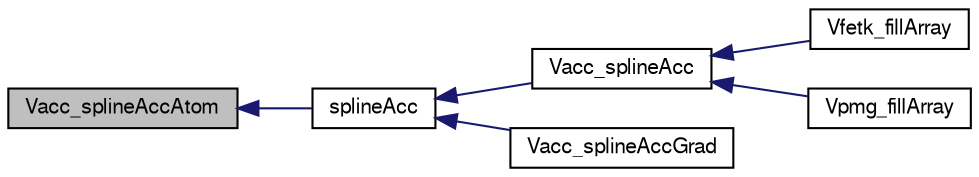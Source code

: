 digraph "Vacc_splineAccAtom"
{
  edge [fontname="FreeSans",fontsize="10",labelfontname="FreeSans",labelfontsize="10"];
  node [fontname="FreeSans",fontsize="10",shape=record];
  rankdir="LR";
  Node1 [label="Vacc_splineAccAtom",height=0.2,width=0.4,color="black", fillcolor="grey75", style="filled" fontcolor="black"];
  Node1 -> Node2 [dir="back",color="midnightblue",fontsize="10",style="solid",fontname="FreeSans"];
  Node2 [label="splineAcc",height=0.2,width=0.4,color="black", fillcolor="white", style="filled",URL="$vacc_8c.html#a2a318b9e1df4d9a97ac47cf55498c4a8",tooltip="Fast spline-based surface computation subroutine."];
  Node2 -> Node3 [dir="back",color="midnightblue",fontsize="10",style="solid",fontname="FreeSans"];
  Node3 [label="Vacc_splineAcc",height=0.2,width=0.4,color="black", fillcolor="white", style="filled",URL="$group___vacc.html#ga6ba9bfeee26f30304543c0c15aeb34ef",tooltip="Report spline-based accessibility."];
  Node3 -> Node4 [dir="back",color="midnightblue",fontsize="10",style="solid",fontname="FreeSans"];
  Node4 [label="Vfetk_fillArray",height=0.2,width=0.4,color="black", fillcolor="white", style="filled",URL="$group___vfetk.html#gab568aa48a9072ad4fe3007a181affda1",tooltip="Fill an array with the specified data."];
  Node3 -> Node5 [dir="back",color="midnightblue",fontsize="10",style="solid",fontname="FreeSans"];
  Node5 [label="Vpmg_fillArray",height=0.2,width=0.4,color="black", fillcolor="white", style="filled",URL="$group___vpmg.html#ga11ed702159c3c6ee7d89c9d0bcdee240",tooltip="Fill the specified array with accessibility values."];
  Node2 -> Node6 [dir="back",color="midnightblue",fontsize="10",style="solid",fontname="FreeSans"];
  Node6 [label="Vacc_splineAccGrad",height=0.2,width=0.4,color="black", fillcolor="white", style="filled",URL="$group___vacc.html#ga696c5e5e782ec49072e83478144eb10d",tooltip="Report gradient of spline-based accessibility."];
}
